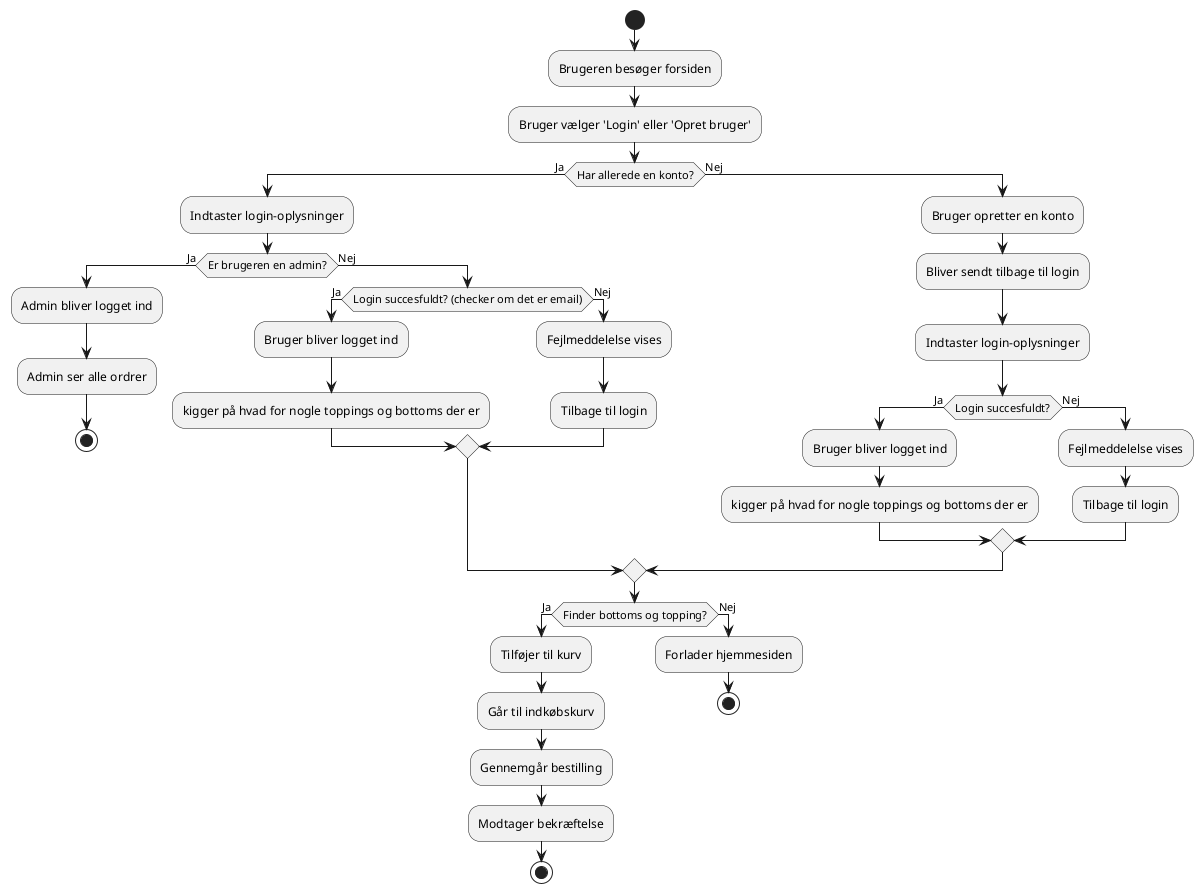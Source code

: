 @startuml
start
    :Brugeren besøger forsiden;
    :Bruger vælger 'Login' eller 'Opret bruger';

    if (Har allerede en konto?) then (Ja)
        :Indtaster login-oplysninger;
        if (Er brugeren en admin?) then (Ja)
            :Admin bliver logget ind;
            :Admin ser alle ordrer;
            stop
        else (Nej)
            if (Login succesfuldt? (checker om det er email)) then (Ja)
                :Bruger bliver logget ind;
                :kigger på hvad for nogle toppings og bottoms der er;
            else (Nej)
                :Fejlmeddelelse vises;
                :Tilbage til login;
            endif
        endif
    else (Nej)
        :Bruger opretter en konto;
        :Bliver sendt tilbage til login;
        :Indtaster login-oplysninger;
        if (Login succesfuldt?) then (Ja)
            :Bruger bliver logget ind;
            :kigger på hvad for nogle toppings og bottoms der er;
        else (Nej)
            :Fejlmeddelelse vises;
            :Tilbage til login;
        endif
    endif

    if (Finder bottoms og topping?) then (Ja)
        :Tilføjer til kurv;
        :Går til indkøbskurv;
        :Gennemgår bestilling;
        :Modtager bekræftelse;
        stop
    else (Nej)
        :Forlader hjemmesiden;
        stop
    endif
@enduml